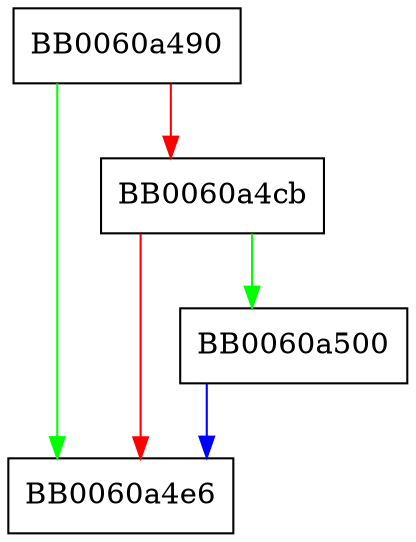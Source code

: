 digraph CRYPTO_ocb128_new {
  node [shape="box"];
  graph [splines=ortho];
  BB0060a490 -> BB0060a4e6 [color="green"];
  BB0060a490 -> BB0060a4cb [color="red"];
  BB0060a4cb -> BB0060a500 [color="green"];
  BB0060a4cb -> BB0060a4e6 [color="red"];
  BB0060a500 -> BB0060a4e6 [color="blue"];
}